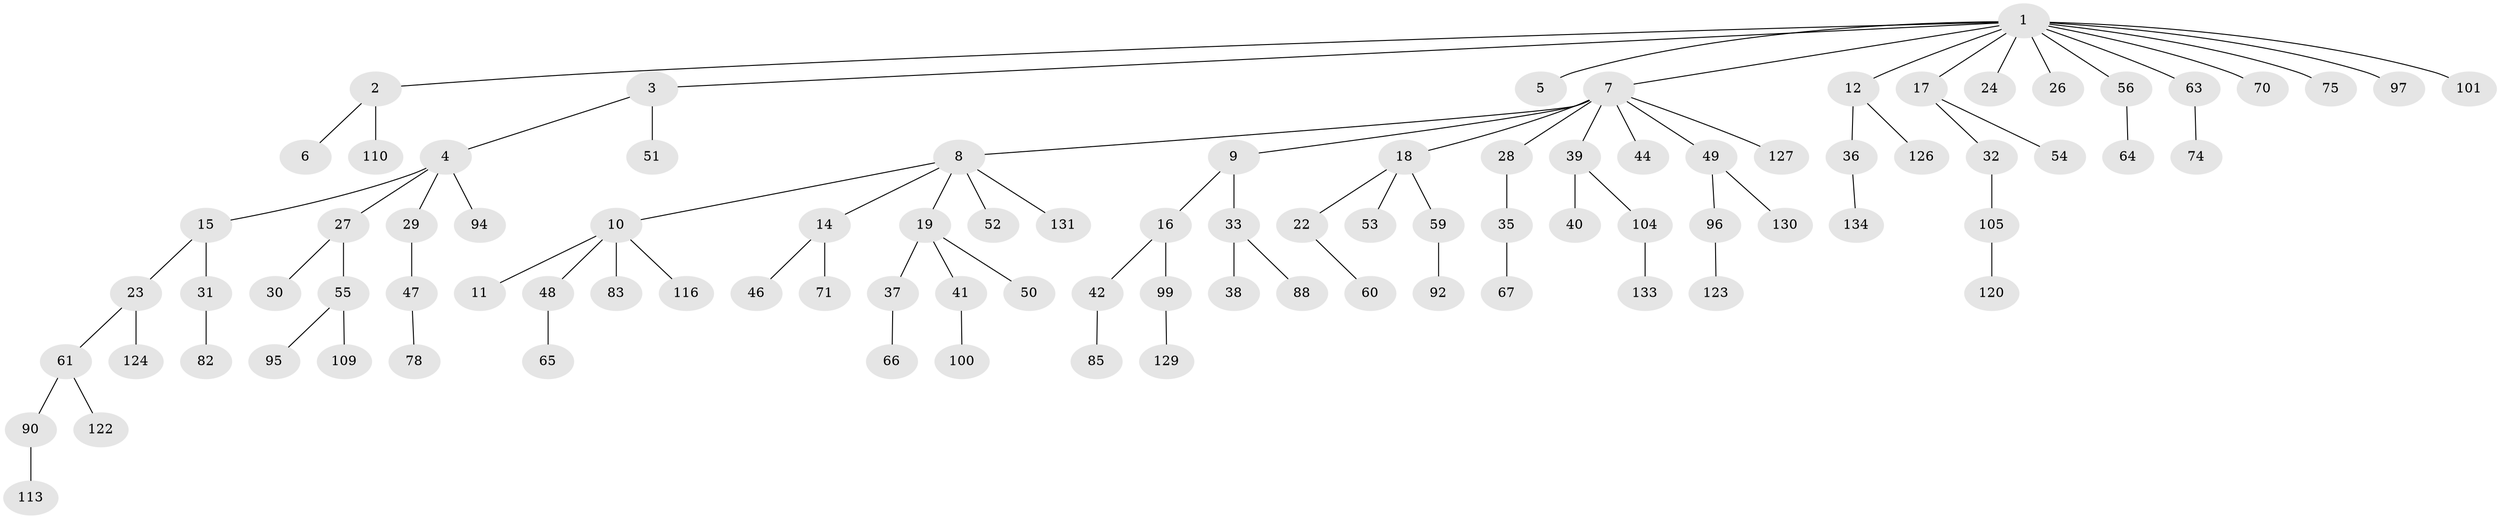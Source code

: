 // original degree distribution, {12: 0.007407407407407408, 3: 0.1259259259259259, 4: 0.06666666666666667, 1: 0.48148148148148145, 6: 0.007407407407407408, 7: 0.007407407407407408, 5: 0.022222222222222223, 2: 0.2814814814814815}
// Generated by graph-tools (version 1.1) at 2025/11/02/27/25 16:11:25]
// undirected, 92 vertices, 91 edges
graph export_dot {
graph [start="1"]
  node [color=gray90,style=filled];
  1 [super="+20"];
  2 [super="+58"];
  3 [super="+98"];
  4 [super="+25"];
  5;
  6;
  7 [super="+13"];
  8 [super="+103"];
  9 [super="+69"];
  10 [super="+81"];
  11;
  12 [super="+132"];
  14;
  15 [super="+62"];
  16 [super="+21"];
  17 [super="+34"];
  18 [super="+86"];
  19 [super="+73"];
  22;
  23 [super="+77"];
  24;
  26 [super="+43"];
  27;
  28 [super="+79"];
  29;
  30;
  31 [super="+45"];
  32;
  33 [super="+68"];
  35 [super="+80"];
  36 [super="+57"];
  37;
  38 [super="+108"];
  39 [super="+135"];
  40 [super="+102"];
  41;
  42 [super="+72"];
  44;
  46;
  47 [super="+112"];
  48;
  49 [super="+114"];
  50;
  51;
  52 [super="+93"];
  53 [super="+76"];
  54;
  55 [super="+84"];
  56 [super="+106"];
  59 [super="+91"];
  60;
  61 [super="+115"];
  63 [super="+89"];
  64;
  65 [super="+87"];
  66;
  67;
  70;
  71;
  74;
  75;
  78;
  82 [super="+117"];
  83;
  85;
  88;
  90;
  92;
  94;
  95 [super="+121"];
  96;
  97 [super="+118"];
  99;
  100 [super="+107"];
  101 [super="+125"];
  104;
  105 [super="+119"];
  109 [super="+111"];
  110;
  113;
  116;
  120;
  122;
  123 [super="+128"];
  124;
  126;
  127;
  129;
  130;
  131;
  133;
  134;
  1 -- 2;
  1 -- 3;
  1 -- 5;
  1 -- 7;
  1 -- 12;
  1 -- 17;
  1 -- 24;
  1 -- 26;
  1 -- 56;
  1 -- 63;
  1 -- 75;
  1 -- 101;
  1 -- 97;
  1 -- 70;
  2 -- 6;
  2 -- 110;
  3 -- 4;
  3 -- 51;
  4 -- 15;
  4 -- 27;
  4 -- 29;
  4 -- 94;
  7 -- 8;
  7 -- 9;
  7 -- 28;
  7 -- 127;
  7 -- 49;
  7 -- 18;
  7 -- 39;
  7 -- 44;
  8 -- 10;
  8 -- 14;
  8 -- 19;
  8 -- 52;
  8 -- 131;
  9 -- 16;
  9 -- 33;
  10 -- 11;
  10 -- 48;
  10 -- 83;
  10 -- 116;
  12 -- 36;
  12 -- 126;
  14 -- 46;
  14 -- 71;
  15 -- 23;
  15 -- 31;
  16 -- 42;
  16 -- 99;
  17 -- 32;
  17 -- 54;
  18 -- 22;
  18 -- 53;
  18 -- 59;
  19 -- 37;
  19 -- 41;
  19 -- 50;
  22 -- 60;
  23 -- 61;
  23 -- 124;
  27 -- 30;
  27 -- 55;
  28 -- 35;
  29 -- 47;
  31 -- 82;
  32 -- 105;
  33 -- 38;
  33 -- 88;
  35 -- 67;
  36 -- 134;
  37 -- 66;
  39 -- 40;
  39 -- 104;
  41 -- 100;
  42 -- 85;
  47 -- 78;
  48 -- 65;
  49 -- 96;
  49 -- 130;
  55 -- 95;
  55 -- 109;
  56 -- 64;
  59 -- 92;
  61 -- 90;
  61 -- 122;
  63 -- 74;
  90 -- 113;
  96 -- 123;
  99 -- 129;
  104 -- 133;
  105 -- 120;
}
